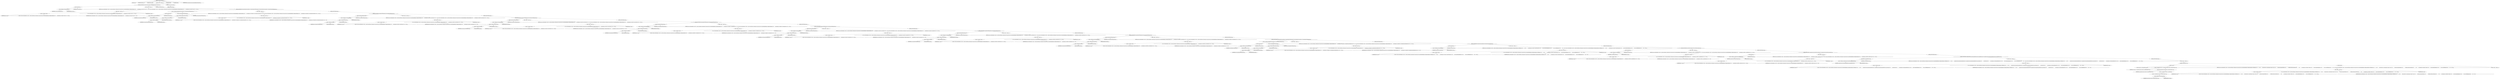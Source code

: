 digraph "createAttributeSetter" {  
"1083" [label = <(METHOD,createAttributeSetter)<SUB>428</SUB>> ]
"1084" [label = <(PARAM,this)<SUB>428</SUB>> ]
"1085" [label = <(PARAM,final Method m)<SUB>428</SUB>> ]
"1086" [label = <(PARAM,final Class arg)<SUB>429</SUB>> ]
"1087" [label = <(BLOCK,&lt;empty&gt;,&lt;empty&gt;)<SUB>429</SUB>> ]
"1088" [label = <(CONTROL_STRUCTURE,if (java.lang.String.class.equals(arg)),if (java.lang.String.class.equals(arg)))<SUB>432</SUB>> ]
"1089" [label = <(equals,this.equals(arg))<SUB>432</SUB>> ]
"1090" [label = <(&lt;operator&gt;.fieldAccess,java.lang.String.class)<SUB>432</SUB>> ]
"1091" [label = <(IDENTIFIER,java.lang.String,this.equals(arg))<SUB>432</SUB>> ]
"1092" [label = <(FIELD_IDENTIFIER,class,class)<SUB>432</SUB>> ]
"1093" [label = <(IDENTIFIER,arg,this.equals(arg))<SUB>432</SUB>> ]
"1094" [label = <(BLOCK,&lt;empty&gt;,&lt;empty&gt;)<SUB>432</SUB>> ]
"1095" [label = <(RETURN,return new AttributeSetter() {\012\012    public void set(Project p, Object parent, String value) throws InvocationTargetException, IllegalAccessException {\012        m.invoke(parent, new String[] { value });\012    }\012};,return new AttributeSetter() {\012\012    public void set(Project p, Object parent, String value) throws InvocationTargetException, IllegalAccessException {\012        m.invoke(parent, new String[] { value });\012    }\012};)<SUB>433</SUB>> ]
"1096" [label = <(BLOCK,&lt;empty&gt;,&lt;empty&gt;)<SUB>433</SUB>> ]
"1097" [label = <(&lt;operator&gt;.assignment,&lt;empty&gt;)> ]
"1098" [label = <(IDENTIFIER,$obj26,&lt;empty&gt;)> ]
"1099" [label = <(&lt;operator&gt;.alloc,new AttributeSetter() {\012\012    public void set(Project p, Object parent, String value) throws InvocationTargetException, IllegalAccessException {\012        m.invoke(parent, new String[] { value });\012    }\012})<SUB>433</SUB>> ]
"1100" [label = <(&lt;init&gt;,new AttributeSetter() {\012\012    public void set(Project p, Object parent, String value) throws InvocationTargetException, IllegalAccessException {\012        m.invoke(parent, new String[] { value });\012    }\012})<SUB>433</SUB>> ]
"1101" [label = <(IDENTIFIER,$obj26,new AttributeSetter() {\012\012    public void set(Project p, Object parent, String value) throws InvocationTargetException, IllegalAccessException {\012        m.invoke(parent, new String[] { value });\012    }\012})> ]
"1102" [label = <(IDENTIFIER,$obj26,&lt;empty&gt;)> ]
"1103" [label = <(CONTROL_STRUCTURE,else,else)<SUB>441</SUB>> ]
"1104" [label = <(CONTROL_STRUCTURE,if (java.lang.Character.class.equals(arg) || java.lang.Character.TYPE.equals(arg)),if (java.lang.Character.class.equals(arg) || java.lang.Character.TYPE.equals(arg)))<SUB>441</SUB>> ]
"1105" [label = <(&lt;operator&gt;.logicalOr,java.lang.Character.class.equals(arg) || java.lang.Character.TYPE.equals(arg))<SUB>441</SUB>> ]
"1106" [label = <(equals,this.equals(arg))<SUB>441</SUB>> ]
"1107" [label = <(&lt;operator&gt;.fieldAccess,java.lang.Character.class)<SUB>441</SUB>> ]
"1108" [label = <(IDENTIFIER,java.lang.Character,this.equals(arg))<SUB>441</SUB>> ]
"1109" [label = <(FIELD_IDENTIFIER,class,class)<SUB>441</SUB>> ]
"1110" [label = <(IDENTIFIER,arg,this.equals(arg))<SUB>441</SUB>> ]
"1111" [label = <(equals,java.lang.Character.TYPE.equals(arg))<SUB>442</SUB>> ]
"1112" [label = <(&lt;operator&gt;.fieldAccess,java.lang.Character.TYPE)<SUB>442</SUB>> ]
"1113" [label = <(&lt;operator&gt;.fieldAccess,java.lang.Character)<SUB>442</SUB>> ]
"1114" [label = <(&lt;operator&gt;.fieldAccess,java.lang)<SUB>442</SUB>> ]
"1115" [label = <(IDENTIFIER,java,java.lang.Character.TYPE.equals(arg))<SUB>442</SUB>> ]
"1116" [label = <(FIELD_IDENTIFIER,lang,lang)<SUB>442</SUB>> ]
"1117" [label = <(FIELD_IDENTIFIER,Character,Character)<SUB>442</SUB>> ]
"1118" [label = <(FIELD_IDENTIFIER,TYPE,TYPE)<SUB>442</SUB>> ]
"1119" [label = <(IDENTIFIER,arg,java.lang.Character.TYPE.equals(arg))<SUB>442</SUB>> ]
"1120" [label = <(BLOCK,&lt;empty&gt;,&lt;empty&gt;)<SUB>442</SUB>> ]
"1121" [label = <(RETURN,return new AttributeSetter() {\012\012    public void set(Project p, Object parent, String value) throws InvocationTargetException, IllegalAccessException {\012        m.invoke(parent, new Character[] { new Character(value.charAt(0)) });\012    }\012};,return new AttributeSetter() {\012\012    public void set(Project p, Object parent, String value) throws InvocationTargetException, IllegalAccessException {\012        m.invoke(parent, new Character[] { new Character(value.charAt(0)) });\012    }\012};)<SUB>443</SUB>> ]
"1122" [label = <(BLOCK,&lt;empty&gt;,&lt;empty&gt;)<SUB>443</SUB>> ]
"1123" [label = <(&lt;operator&gt;.assignment,&lt;empty&gt;)> ]
"1124" [label = <(IDENTIFIER,$obj27,&lt;empty&gt;)> ]
"1125" [label = <(&lt;operator&gt;.alloc,new AttributeSetter() {\012\012    public void set(Project p, Object parent, String value) throws InvocationTargetException, IllegalAccessException {\012        m.invoke(parent, new Character[] { new Character(value.charAt(0)) });\012    }\012})<SUB>443</SUB>> ]
"1126" [label = <(&lt;init&gt;,new AttributeSetter() {\012\012    public void set(Project p, Object parent, String value) throws InvocationTargetException, IllegalAccessException {\012        m.invoke(parent, new Character[] { new Character(value.charAt(0)) });\012    }\012})<SUB>443</SUB>> ]
"1127" [label = <(IDENTIFIER,$obj27,new AttributeSetter() {\012\012    public void set(Project p, Object parent, String value) throws InvocationTargetException, IllegalAccessException {\012        m.invoke(parent, new Character[] { new Character(value.charAt(0)) });\012    }\012})> ]
"1128" [label = <(IDENTIFIER,$obj27,&lt;empty&gt;)> ]
"1129" [label = <(CONTROL_STRUCTURE,else,else)<SUB>450</SUB>> ]
"1130" [label = <(CONTROL_STRUCTURE,if (java.lang.Byte.TYPE.equals(arg)),if (java.lang.Byte.TYPE.equals(arg)))<SUB>450</SUB>> ]
"1131" [label = <(equals,java.lang.Byte.TYPE.equals(arg))<SUB>450</SUB>> ]
"1132" [label = <(&lt;operator&gt;.fieldAccess,java.lang.Byte.TYPE)<SUB>450</SUB>> ]
"1133" [label = <(&lt;operator&gt;.fieldAccess,java.lang.Byte)<SUB>450</SUB>> ]
"1134" [label = <(&lt;operator&gt;.fieldAccess,java.lang)<SUB>450</SUB>> ]
"1135" [label = <(IDENTIFIER,java,java.lang.Byte.TYPE.equals(arg))<SUB>450</SUB>> ]
"1136" [label = <(FIELD_IDENTIFIER,lang,lang)<SUB>450</SUB>> ]
"1137" [label = <(FIELD_IDENTIFIER,Byte,Byte)<SUB>450</SUB>> ]
"1138" [label = <(FIELD_IDENTIFIER,TYPE,TYPE)<SUB>450</SUB>> ]
"1139" [label = <(IDENTIFIER,arg,java.lang.Byte.TYPE.equals(arg))<SUB>450</SUB>> ]
"1140" [label = <(BLOCK,&lt;empty&gt;,&lt;empty&gt;)<SUB>450</SUB>> ]
"1141" [label = <(RETURN,return new AttributeSetter() {\012\012    public void set(Project p, Object parent, String value) throws InvocationTargetException, IllegalAccessException {\012        m.invoke(parent, new Byte[] { new Byte(value) });\012    }\012};,return new AttributeSetter() {\012\012    public void set(Project p, Object parent, String value) throws InvocationTargetException, IllegalAccessException {\012        m.invoke(parent, new Byte[] { new Byte(value) });\012    }\012};)<SUB>451</SUB>> ]
"1142" [label = <(BLOCK,&lt;empty&gt;,&lt;empty&gt;)<SUB>451</SUB>> ]
"1143" [label = <(&lt;operator&gt;.assignment,&lt;empty&gt;)> ]
"1144" [label = <(IDENTIFIER,$obj28,&lt;empty&gt;)> ]
"1145" [label = <(&lt;operator&gt;.alloc,new AttributeSetter() {\012\012    public void set(Project p, Object parent, String value) throws InvocationTargetException, IllegalAccessException {\012        m.invoke(parent, new Byte[] { new Byte(value) });\012    }\012})<SUB>451</SUB>> ]
"1146" [label = <(&lt;init&gt;,new AttributeSetter() {\012\012    public void set(Project p, Object parent, String value) throws InvocationTargetException, IllegalAccessException {\012        m.invoke(parent, new Byte[] { new Byte(value) });\012    }\012})<SUB>451</SUB>> ]
"1147" [label = <(IDENTIFIER,$obj28,new AttributeSetter() {\012\012    public void set(Project p, Object parent, String value) throws InvocationTargetException, IllegalAccessException {\012        m.invoke(parent, new Byte[] { new Byte(value) });\012    }\012})> ]
"1148" [label = <(IDENTIFIER,$obj28,&lt;empty&gt;)> ]
"1149" [label = <(CONTROL_STRUCTURE,else,else)<SUB>458</SUB>> ]
"1150" [label = <(CONTROL_STRUCTURE,if (java.lang.Short.TYPE.equals(arg)),if (java.lang.Short.TYPE.equals(arg)))<SUB>458</SUB>> ]
"1151" [label = <(equals,java.lang.Short.TYPE.equals(arg))<SUB>458</SUB>> ]
"1152" [label = <(&lt;operator&gt;.fieldAccess,java.lang.Short.TYPE)<SUB>458</SUB>> ]
"1153" [label = <(&lt;operator&gt;.fieldAccess,java.lang.Short)<SUB>458</SUB>> ]
"1154" [label = <(&lt;operator&gt;.fieldAccess,java.lang)<SUB>458</SUB>> ]
"1155" [label = <(IDENTIFIER,java,java.lang.Short.TYPE.equals(arg))<SUB>458</SUB>> ]
"1156" [label = <(FIELD_IDENTIFIER,lang,lang)<SUB>458</SUB>> ]
"1157" [label = <(FIELD_IDENTIFIER,Short,Short)<SUB>458</SUB>> ]
"1158" [label = <(FIELD_IDENTIFIER,TYPE,TYPE)<SUB>458</SUB>> ]
"1159" [label = <(IDENTIFIER,arg,java.lang.Short.TYPE.equals(arg))<SUB>458</SUB>> ]
"1160" [label = <(BLOCK,&lt;empty&gt;,&lt;empty&gt;)<SUB>458</SUB>> ]
"1161" [label = <(RETURN,return new AttributeSetter() {\012\012    public void set(Project p, Object parent, String value) throws InvocationTargetException, IllegalAccessException {\012        m.invoke(parent, new Short[] { new Short(value) });\012    }\012};,return new AttributeSetter() {\012\012    public void set(Project p, Object parent, String value) throws InvocationTargetException, IllegalAccessException {\012        m.invoke(parent, new Short[] { new Short(value) });\012    }\012};)<SUB>459</SUB>> ]
"1162" [label = <(BLOCK,&lt;empty&gt;,&lt;empty&gt;)<SUB>459</SUB>> ]
"1163" [label = <(&lt;operator&gt;.assignment,&lt;empty&gt;)> ]
"1164" [label = <(IDENTIFIER,$obj29,&lt;empty&gt;)> ]
"1165" [label = <(&lt;operator&gt;.alloc,new AttributeSetter() {\012\012    public void set(Project p, Object parent, String value) throws InvocationTargetException, IllegalAccessException {\012        m.invoke(parent, new Short[] { new Short(value) });\012    }\012})<SUB>459</SUB>> ]
"1166" [label = <(&lt;init&gt;,new AttributeSetter() {\012\012    public void set(Project p, Object parent, String value) throws InvocationTargetException, IllegalAccessException {\012        m.invoke(parent, new Short[] { new Short(value) });\012    }\012})<SUB>459</SUB>> ]
"1167" [label = <(IDENTIFIER,$obj29,new AttributeSetter() {\012\012    public void set(Project p, Object parent, String value) throws InvocationTargetException, IllegalAccessException {\012        m.invoke(parent, new Short[] { new Short(value) });\012    }\012})> ]
"1168" [label = <(IDENTIFIER,$obj29,&lt;empty&gt;)> ]
"1169" [label = <(CONTROL_STRUCTURE,else,else)<SUB>466</SUB>> ]
"1170" [label = <(CONTROL_STRUCTURE,if (java.lang.Integer.TYPE.equals(arg)),if (java.lang.Integer.TYPE.equals(arg)))<SUB>466</SUB>> ]
"1171" [label = <(equals,java.lang.Integer.TYPE.equals(arg))<SUB>466</SUB>> ]
"1172" [label = <(&lt;operator&gt;.fieldAccess,java.lang.Integer.TYPE)<SUB>466</SUB>> ]
"1173" [label = <(&lt;operator&gt;.fieldAccess,java.lang.Integer)<SUB>466</SUB>> ]
"1174" [label = <(&lt;operator&gt;.fieldAccess,java.lang)<SUB>466</SUB>> ]
"1175" [label = <(IDENTIFIER,java,java.lang.Integer.TYPE.equals(arg))<SUB>466</SUB>> ]
"1176" [label = <(FIELD_IDENTIFIER,lang,lang)<SUB>466</SUB>> ]
"1177" [label = <(FIELD_IDENTIFIER,Integer,Integer)<SUB>466</SUB>> ]
"1178" [label = <(FIELD_IDENTIFIER,TYPE,TYPE)<SUB>466</SUB>> ]
"1179" [label = <(IDENTIFIER,arg,java.lang.Integer.TYPE.equals(arg))<SUB>466</SUB>> ]
"1180" [label = <(BLOCK,&lt;empty&gt;,&lt;empty&gt;)<SUB>466</SUB>> ]
"1181" [label = <(RETURN,return new AttributeSetter() {\012\012    public void set(Project p, Object parent, String value) throws InvocationTargetException, IllegalAccessException {\012        m.invoke(parent, new Integer[] { new Integer(value) });\012    }\012};,return new AttributeSetter() {\012\012    public void set(Project p, Object parent, String value) throws InvocationTargetException, IllegalAccessException {\012        m.invoke(parent, new Integer[] { new Integer(value) });\012    }\012};)<SUB>467</SUB>> ]
"1182" [label = <(BLOCK,&lt;empty&gt;,&lt;empty&gt;)<SUB>467</SUB>> ]
"1183" [label = <(&lt;operator&gt;.assignment,&lt;empty&gt;)> ]
"1184" [label = <(IDENTIFIER,$obj30,&lt;empty&gt;)> ]
"1185" [label = <(&lt;operator&gt;.alloc,new AttributeSetter() {\012\012    public void set(Project p, Object parent, String value) throws InvocationTargetException, IllegalAccessException {\012        m.invoke(parent, new Integer[] { new Integer(value) });\012    }\012})<SUB>467</SUB>> ]
"1186" [label = <(&lt;init&gt;,new AttributeSetter() {\012\012    public void set(Project p, Object parent, String value) throws InvocationTargetException, IllegalAccessException {\012        m.invoke(parent, new Integer[] { new Integer(value) });\012    }\012})<SUB>467</SUB>> ]
"1187" [label = <(IDENTIFIER,$obj30,new AttributeSetter() {\012\012    public void set(Project p, Object parent, String value) throws InvocationTargetException, IllegalAccessException {\012        m.invoke(parent, new Integer[] { new Integer(value) });\012    }\012})> ]
"1188" [label = <(IDENTIFIER,$obj30,&lt;empty&gt;)> ]
"1189" [label = <(CONTROL_STRUCTURE,else,else)<SUB>474</SUB>> ]
"1190" [label = <(CONTROL_STRUCTURE,if (java.lang.Long.TYPE.equals(arg)),if (java.lang.Long.TYPE.equals(arg)))<SUB>474</SUB>> ]
"1191" [label = <(equals,java.lang.Long.TYPE.equals(arg))<SUB>474</SUB>> ]
"1192" [label = <(&lt;operator&gt;.fieldAccess,java.lang.Long.TYPE)<SUB>474</SUB>> ]
"1193" [label = <(&lt;operator&gt;.fieldAccess,java.lang.Long)<SUB>474</SUB>> ]
"1194" [label = <(&lt;operator&gt;.fieldAccess,java.lang)<SUB>474</SUB>> ]
"1195" [label = <(IDENTIFIER,java,java.lang.Long.TYPE.equals(arg))<SUB>474</SUB>> ]
"1196" [label = <(FIELD_IDENTIFIER,lang,lang)<SUB>474</SUB>> ]
"1197" [label = <(FIELD_IDENTIFIER,Long,Long)<SUB>474</SUB>> ]
"1198" [label = <(FIELD_IDENTIFIER,TYPE,TYPE)<SUB>474</SUB>> ]
"1199" [label = <(IDENTIFIER,arg,java.lang.Long.TYPE.equals(arg))<SUB>474</SUB>> ]
"1200" [label = <(BLOCK,&lt;empty&gt;,&lt;empty&gt;)<SUB>474</SUB>> ]
"1201" [label = <(RETURN,return new AttributeSetter() {\012\012    public void set(Project p, Object parent, String value) throws InvocationTargetException, IllegalAccessException {\012        m.invoke(parent, new Long[] { new Long(value) });\012    }\012};,return new AttributeSetter() {\012\012    public void set(Project p, Object parent, String value) throws InvocationTargetException, IllegalAccessException {\012        m.invoke(parent, new Long[] { new Long(value) });\012    }\012};)<SUB>475</SUB>> ]
"1202" [label = <(BLOCK,&lt;empty&gt;,&lt;empty&gt;)<SUB>475</SUB>> ]
"1203" [label = <(&lt;operator&gt;.assignment,&lt;empty&gt;)> ]
"1204" [label = <(IDENTIFIER,$obj31,&lt;empty&gt;)> ]
"1205" [label = <(&lt;operator&gt;.alloc,new AttributeSetter() {\012\012    public void set(Project p, Object parent, String value) throws InvocationTargetException, IllegalAccessException {\012        m.invoke(parent, new Long[] { new Long(value) });\012    }\012})<SUB>475</SUB>> ]
"1206" [label = <(&lt;init&gt;,new AttributeSetter() {\012\012    public void set(Project p, Object parent, String value) throws InvocationTargetException, IllegalAccessException {\012        m.invoke(parent, new Long[] { new Long(value) });\012    }\012})<SUB>475</SUB>> ]
"1207" [label = <(IDENTIFIER,$obj31,new AttributeSetter() {\012\012    public void set(Project p, Object parent, String value) throws InvocationTargetException, IllegalAccessException {\012        m.invoke(parent, new Long[] { new Long(value) });\012    }\012})> ]
"1208" [label = <(IDENTIFIER,$obj31,&lt;empty&gt;)> ]
"1209" [label = <(CONTROL_STRUCTURE,else,else)<SUB>482</SUB>> ]
"1210" [label = <(CONTROL_STRUCTURE,if (java.lang.Float.TYPE.equals(arg)),if (java.lang.Float.TYPE.equals(arg)))<SUB>482</SUB>> ]
"1211" [label = <(equals,java.lang.Float.TYPE.equals(arg))<SUB>482</SUB>> ]
"1212" [label = <(&lt;operator&gt;.fieldAccess,java.lang.Float.TYPE)<SUB>482</SUB>> ]
"1213" [label = <(&lt;operator&gt;.fieldAccess,java.lang.Float)<SUB>482</SUB>> ]
"1214" [label = <(&lt;operator&gt;.fieldAccess,java.lang)<SUB>482</SUB>> ]
"1215" [label = <(IDENTIFIER,java,java.lang.Float.TYPE.equals(arg))<SUB>482</SUB>> ]
"1216" [label = <(FIELD_IDENTIFIER,lang,lang)<SUB>482</SUB>> ]
"1217" [label = <(FIELD_IDENTIFIER,Float,Float)<SUB>482</SUB>> ]
"1218" [label = <(FIELD_IDENTIFIER,TYPE,TYPE)<SUB>482</SUB>> ]
"1219" [label = <(IDENTIFIER,arg,java.lang.Float.TYPE.equals(arg))<SUB>482</SUB>> ]
"1220" [label = <(BLOCK,&lt;empty&gt;,&lt;empty&gt;)<SUB>482</SUB>> ]
"1221" [label = <(RETURN,return new AttributeSetter() {\012\012    public void set(Project p, Object parent, String value) throws InvocationTargetException, IllegalAccessException {\012        m.invoke(parent, new Float[] { new Float(value) });\012    }\012};,return new AttributeSetter() {\012\012    public void set(Project p, Object parent, String value) throws InvocationTargetException, IllegalAccessException {\012        m.invoke(parent, new Float[] { new Float(value) });\012    }\012};)<SUB>483</SUB>> ]
"1222" [label = <(BLOCK,&lt;empty&gt;,&lt;empty&gt;)<SUB>483</SUB>> ]
"1223" [label = <(&lt;operator&gt;.assignment,&lt;empty&gt;)> ]
"1224" [label = <(IDENTIFIER,$obj32,&lt;empty&gt;)> ]
"1225" [label = <(&lt;operator&gt;.alloc,new AttributeSetter() {\012\012    public void set(Project p, Object parent, String value) throws InvocationTargetException, IllegalAccessException {\012        m.invoke(parent, new Float[] { new Float(value) });\012    }\012})<SUB>483</SUB>> ]
"1226" [label = <(&lt;init&gt;,new AttributeSetter() {\012\012    public void set(Project p, Object parent, String value) throws InvocationTargetException, IllegalAccessException {\012        m.invoke(parent, new Float[] { new Float(value) });\012    }\012})<SUB>483</SUB>> ]
"1227" [label = <(IDENTIFIER,$obj32,new AttributeSetter() {\012\012    public void set(Project p, Object parent, String value) throws InvocationTargetException, IllegalAccessException {\012        m.invoke(parent, new Float[] { new Float(value) });\012    }\012})> ]
"1228" [label = <(IDENTIFIER,$obj32,&lt;empty&gt;)> ]
"1229" [label = <(CONTROL_STRUCTURE,else,else)<SUB>490</SUB>> ]
"1230" [label = <(CONTROL_STRUCTURE,if (java.lang.Double.TYPE.equals(arg)),if (java.lang.Double.TYPE.equals(arg)))<SUB>490</SUB>> ]
"1231" [label = <(equals,java.lang.Double.TYPE.equals(arg))<SUB>490</SUB>> ]
"1232" [label = <(&lt;operator&gt;.fieldAccess,java.lang.Double.TYPE)<SUB>490</SUB>> ]
"1233" [label = <(&lt;operator&gt;.fieldAccess,java.lang.Double)<SUB>490</SUB>> ]
"1234" [label = <(&lt;operator&gt;.fieldAccess,java.lang)<SUB>490</SUB>> ]
"1235" [label = <(IDENTIFIER,java,java.lang.Double.TYPE.equals(arg))<SUB>490</SUB>> ]
"1236" [label = <(FIELD_IDENTIFIER,lang,lang)<SUB>490</SUB>> ]
"1237" [label = <(FIELD_IDENTIFIER,Double,Double)<SUB>490</SUB>> ]
"1238" [label = <(FIELD_IDENTIFIER,TYPE,TYPE)<SUB>490</SUB>> ]
"1239" [label = <(IDENTIFIER,arg,java.lang.Double.TYPE.equals(arg))<SUB>490</SUB>> ]
"1240" [label = <(BLOCK,&lt;empty&gt;,&lt;empty&gt;)<SUB>490</SUB>> ]
"1241" [label = <(RETURN,return new AttributeSetter() {\012\012    public void set(Project p, Object parent, String value) throws InvocationTargetException, IllegalAccessException {\012        m.invoke(parent, new Double[] { new Double(value) });\012    }\012};,return new AttributeSetter() {\012\012    public void set(Project p, Object parent, String value) throws InvocationTargetException, IllegalAccessException {\012        m.invoke(parent, new Double[] { new Double(value) });\012    }\012};)<SUB>491</SUB>> ]
"1242" [label = <(BLOCK,&lt;empty&gt;,&lt;empty&gt;)<SUB>491</SUB>> ]
"1243" [label = <(&lt;operator&gt;.assignment,&lt;empty&gt;)> ]
"1244" [label = <(IDENTIFIER,$obj33,&lt;empty&gt;)> ]
"1245" [label = <(&lt;operator&gt;.alloc,new AttributeSetter() {\012\012    public void set(Project p, Object parent, String value) throws InvocationTargetException, IllegalAccessException {\012        m.invoke(parent, new Double[] { new Double(value) });\012    }\012})<SUB>491</SUB>> ]
"1246" [label = <(&lt;init&gt;,new AttributeSetter() {\012\012    public void set(Project p, Object parent, String value) throws InvocationTargetException, IllegalAccessException {\012        m.invoke(parent, new Double[] { new Double(value) });\012    }\012})<SUB>491</SUB>> ]
"1247" [label = <(IDENTIFIER,$obj33,new AttributeSetter() {\012\012    public void set(Project p, Object parent, String value) throws InvocationTargetException, IllegalAccessException {\012        m.invoke(parent, new Double[] { new Double(value) });\012    }\012})> ]
"1248" [label = <(IDENTIFIER,$obj33,&lt;empty&gt;)> ]
"1249" [label = <(CONTROL_STRUCTURE,else,else)<SUB>501</SUB>> ]
"1250" [label = <(CONTROL_STRUCTURE,if (java.lang.Boolean.class.equals(arg) || java.lang.Boolean.TYPE.equals(arg)),if (java.lang.Boolean.class.equals(arg) || java.lang.Boolean.TYPE.equals(arg)))<SUB>501</SUB>> ]
"1251" [label = <(&lt;operator&gt;.logicalOr,java.lang.Boolean.class.equals(arg) || java.lang.Boolean.TYPE.equals(arg))<SUB>501</SUB>> ]
"1252" [label = <(equals,this.equals(arg))<SUB>501</SUB>> ]
"1253" [label = <(&lt;operator&gt;.fieldAccess,java.lang.Boolean.class)<SUB>501</SUB>> ]
"1254" [label = <(IDENTIFIER,java.lang.Boolean,this.equals(arg))<SUB>501</SUB>> ]
"1255" [label = <(FIELD_IDENTIFIER,class,class)<SUB>501</SUB>> ]
"1256" [label = <(IDENTIFIER,arg,this.equals(arg))<SUB>501</SUB>> ]
"1257" [label = <(equals,java.lang.Boolean.TYPE.equals(arg))<SUB>502</SUB>> ]
"1258" [label = <(&lt;operator&gt;.fieldAccess,java.lang.Boolean.TYPE)<SUB>502</SUB>> ]
"1259" [label = <(&lt;operator&gt;.fieldAccess,java.lang.Boolean)<SUB>502</SUB>> ]
"1260" [label = <(&lt;operator&gt;.fieldAccess,java.lang)<SUB>502</SUB>> ]
"1261" [label = <(IDENTIFIER,java,java.lang.Boolean.TYPE.equals(arg))<SUB>502</SUB>> ]
"1262" [label = <(FIELD_IDENTIFIER,lang,lang)<SUB>502</SUB>> ]
"1263" [label = <(FIELD_IDENTIFIER,Boolean,Boolean)<SUB>502</SUB>> ]
"1264" [label = <(FIELD_IDENTIFIER,TYPE,TYPE)<SUB>502</SUB>> ]
"1265" [label = <(IDENTIFIER,arg,java.lang.Boolean.TYPE.equals(arg))<SUB>502</SUB>> ]
"1266" [label = <(BLOCK,&lt;empty&gt;,&lt;empty&gt;)<SUB>502</SUB>> ]
"1267" [label = <(RETURN,return new AttributeSetter() {\012\012    public void set(Project p, Object parent, String value) throws InvocationTargetException, IllegalAccessException {\012        m.invoke(parent, new Boolean[] { new Boolean(Project.toBoolean(value)) });\012    }\012};,return new AttributeSetter() {\012\012    public void set(Project p, Object parent, String value) throws InvocationTargetException, IllegalAccessException {\012        m.invoke(parent, new Boolean[] { new Boolean(Project.toBoolean(value)) });\012    }\012};)<SUB>503</SUB>> ]
"1268" [label = <(BLOCK,&lt;empty&gt;,&lt;empty&gt;)<SUB>503</SUB>> ]
"1269" [label = <(&lt;operator&gt;.assignment,&lt;empty&gt;)> ]
"1270" [label = <(IDENTIFIER,$obj34,&lt;empty&gt;)> ]
"1271" [label = <(&lt;operator&gt;.alloc,new AttributeSetter() {\012\012    public void set(Project p, Object parent, String value) throws InvocationTargetException, IllegalAccessException {\012        m.invoke(parent, new Boolean[] { new Boolean(Project.toBoolean(value)) });\012    }\012})<SUB>503</SUB>> ]
"1272" [label = <(&lt;init&gt;,new AttributeSetter() {\012\012    public void set(Project p, Object parent, String value) throws InvocationTargetException, IllegalAccessException {\012        m.invoke(parent, new Boolean[] { new Boolean(Project.toBoolean(value)) });\012    }\012})<SUB>503</SUB>> ]
"1273" [label = <(IDENTIFIER,$obj34,new AttributeSetter() {\012\012    public void set(Project p, Object parent, String value) throws InvocationTargetException, IllegalAccessException {\012        m.invoke(parent, new Boolean[] { new Boolean(Project.toBoolean(value)) });\012    }\012})> ]
"1274" [label = <(IDENTIFIER,$obj34,&lt;empty&gt;)> ]
"1275" [label = <(CONTROL_STRUCTURE,else,else)<SUB>513</SUB>> ]
"1276" [label = <(CONTROL_STRUCTURE,if (java.lang.Class.class.equals(arg)),if (java.lang.Class.class.equals(arg)))<SUB>513</SUB>> ]
"1277" [label = <(equals,this.equals(arg))<SUB>513</SUB>> ]
"1278" [label = <(&lt;operator&gt;.fieldAccess,java.lang.Class.class)<SUB>513</SUB>> ]
"1279" [label = <(IDENTIFIER,java.lang.Class,this.equals(arg))<SUB>513</SUB>> ]
"1280" [label = <(FIELD_IDENTIFIER,class,class)<SUB>513</SUB>> ]
"1281" [label = <(IDENTIFIER,arg,this.equals(arg))<SUB>513</SUB>> ]
"1282" [label = <(BLOCK,&lt;empty&gt;,&lt;empty&gt;)<SUB>513</SUB>> ]
"1283" [label = <(RETURN,return new AttributeSetter() {\012\012    public void set(Project p, Object parent, String value) throws InvocationTargetException, IllegalAccessException, BuildException {\012        try {\012            m.invoke(parent, new Class[] { Class.forName(value) });\012        } catch (ClassNotFoundException ce) {\012            throw new BuildException(ce);\012        }\012    }\012};,return new AttributeSetter() {\012\012    public void set(Project p, Object parent, String value) throws InvocationTargetException, IllegalAccessException, BuildException {\012        try {\012            m.invoke(parent, new Class[] { Class.forName(value) });\012        } catch (ClassNotFoundException ce) {\012            throw new BuildException(ce);\012        }\012    }\012};)<SUB>514</SUB>> ]
"1284" [label = <(BLOCK,&lt;empty&gt;,&lt;empty&gt;)<SUB>514</SUB>> ]
"1285" [label = <(&lt;operator&gt;.assignment,&lt;empty&gt;)> ]
"1286" [label = <(IDENTIFIER,$obj35,&lt;empty&gt;)> ]
"1287" [label = <(&lt;operator&gt;.alloc,new AttributeSetter() {\012\012    public void set(Project p, Object parent, String value) throws InvocationTargetException, IllegalAccessException, BuildException {\012        try {\012            m.invoke(parent, new Class[] { Class.forName(value) });\012        } catch (ClassNotFoundException ce) {\012            throw new BuildException(ce);\012        }\012    }\012})<SUB>514</SUB>> ]
"1288" [label = <(&lt;init&gt;,new AttributeSetter() {\012\012    public void set(Project p, Object parent, String value) throws InvocationTargetException, IllegalAccessException, BuildException {\012        try {\012            m.invoke(parent, new Class[] { Class.forName(value) });\012        } catch (ClassNotFoundException ce) {\012            throw new BuildException(ce);\012        }\012    }\012})<SUB>514</SUB>> ]
"1289" [label = <(IDENTIFIER,$obj35,new AttributeSetter() {\012\012    public void set(Project p, Object parent, String value) throws InvocationTargetException, IllegalAccessException, BuildException {\012        try {\012            m.invoke(parent, new Class[] { Class.forName(value) });\012        } catch (ClassNotFoundException ce) {\012            throw new BuildException(ce);\012        }\012    }\012})> ]
"1290" [label = <(IDENTIFIER,$obj35,&lt;empty&gt;)> ]
"1291" [label = <(CONTROL_STRUCTURE,else,else)<SUB>526</SUB>> ]
"1292" [label = <(CONTROL_STRUCTURE,if (java.io.File.class.equals(arg)),if (java.io.File.class.equals(arg)))<SUB>526</SUB>> ]
"1293" [label = <(equals,this.equals(arg))<SUB>526</SUB>> ]
"1294" [label = <(&lt;operator&gt;.fieldAccess,java.io.File.class)<SUB>526</SUB>> ]
"1295" [label = <(IDENTIFIER,java.io.File,this.equals(arg))<SUB>526</SUB>> ]
"1296" [label = <(FIELD_IDENTIFIER,class,class)<SUB>526</SUB>> ]
"1297" [label = <(IDENTIFIER,arg,this.equals(arg))<SUB>526</SUB>> ]
"1298" [label = <(BLOCK,&lt;empty&gt;,&lt;empty&gt;)<SUB>526</SUB>> ]
"1299" [label = <(RETURN,return new AttributeSetter() {\012\012    public void set(Project p, Object parent, String value) throws InvocationTargetException, IllegalAccessException {\012        m.invoke(parent, new File[] { p.resolveFile(value) });\012    }\012};,return new AttributeSetter() {\012\012    public void set(Project p, Object parent, String value) throws InvocationTargetException, IllegalAccessException {\012        m.invoke(parent, new File[] { p.resolveFile(value) });\012    }\012};)<SUB>527</SUB>> ]
"1300" [label = <(BLOCK,&lt;empty&gt;,&lt;empty&gt;)<SUB>527</SUB>> ]
"1301" [label = <(&lt;operator&gt;.assignment,&lt;empty&gt;)> ]
"1302" [label = <(IDENTIFIER,$obj36,&lt;empty&gt;)> ]
"1303" [label = <(&lt;operator&gt;.alloc,new AttributeSetter() {\012\012    public void set(Project p, Object parent, String value) throws InvocationTargetException, IllegalAccessException {\012        m.invoke(parent, new File[] { p.resolveFile(value) });\012    }\012})<SUB>527</SUB>> ]
"1304" [label = <(&lt;init&gt;,new AttributeSetter() {\012\012    public void set(Project p, Object parent, String value) throws InvocationTargetException, IllegalAccessException {\012        m.invoke(parent, new File[] { p.resolveFile(value) });\012    }\012})<SUB>527</SUB>> ]
"1305" [label = <(IDENTIFIER,$obj36,new AttributeSetter() {\012\012    public void set(Project p, Object parent, String value) throws InvocationTargetException, IllegalAccessException {\012        m.invoke(parent, new File[] { p.resolveFile(value) });\012    }\012})> ]
"1306" [label = <(IDENTIFIER,$obj36,&lt;empty&gt;)> ]
"1307" [label = <(CONTROL_STRUCTURE,else,else)<SUB>536</SUB>> ]
"1308" [label = <(CONTROL_STRUCTURE,if (org.apache.tools.ant.types.Path.class.equals(arg)),if (org.apache.tools.ant.types.Path.class.equals(arg)))<SUB>536</SUB>> ]
"1309" [label = <(equals,equals(arg))<SUB>536</SUB>> ]
"1310" [label = <(&lt;operator&gt;.fieldAccess,org.apache.tools.ant.types.Path.class)<SUB>536</SUB>> ]
"1311" [label = <(IDENTIFIER,org.apache.tools.ant.types.Path,equals(arg))<SUB>536</SUB>> ]
"1312" [label = <(FIELD_IDENTIFIER,class,class)<SUB>536</SUB>> ]
"1313" [label = <(IDENTIFIER,arg,equals(arg))<SUB>536</SUB>> ]
"1314" [label = <(BLOCK,&lt;empty&gt;,&lt;empty&gt;)<SUB>536</SUB>> ]
"1315" [label = <(RETURN,return new AttributeSetter() {\012\012    public void set(Project p, Object parent, String value) throws InvocationTargetException, IllegalAccessException {\012        m.invoke(parent, new Path[] { new Path(p, value) });\012    }\012};,return new AttributeSetter() {\012\012    public void set(Project p, Object parent, String value) throws InvocationTargetException, IllegalAccessException {\012        m.invoke(parent, new Path[] { new Path(p, value) });\012    }\012};)<SUB>537</SUB>> ]
"1316" [label = <(BLOCK,&lt;empty&gt;,&lt;empty&gt;)<SUB>537</SUB>> ]
"1317" [label = <(&lt;operator&gt;.assignment,&lt;empty&gt;)> ]
"1318" [label = <(IDENTIFIER,$obj37,&lt;empty&gt;)> ]
"1319" [label = <(&lt;operator&gt;.alloc,new AttributeSetter() {\012\012    public void set(Project p, Object parent, String value) throws InvocationTargetException, IllegalAccessException {\012        m.invoke(parent, new Path[] { new Path(p, value) });\012    }\012})<SUB>537</SUB>> ]
"1320" [label = <(&lt;init&gt;,new AttributeSetter() {\012\012    public void set(Project p, Object parent, String value) throws InvocationTargetException, IllegalAccessException {\012        m.invoke(parent, new Path[] { new Path(p, value) });\012    }\012})<SUB>537</SUB>> ]
"1321" [label = <(IDENTIFIER,$obj37,new AttributeSetter() {\012\012    public void set(Project p, Object parent, String value) throws InvocationTargetException, IllegalAccessException {\012        m.invoke(parent, new Path[] { new Path(p, value) });\012    }\012})> ]
"1322" [label = <(IDENTIFIER,$obj37,&lt;empty&gt;)> ]
"1323" [label = <(CONTROL_STRUCTURE,else,else)<SUB>546</SUB>> ]
"1324" [label = <(CONTROL_STRUCTURE,if (org.apache.tools.ant.types.EnumeratedAttribute.class.isAssignableFrom(arg)),if (org.apache.tools.ant.types.EnumeratedAttribute.class.isAssignableFrom(arg)))<SUB>546</SUB>> ]
"1325" [label = <(isAssignableFrom,isAssignableFrom(arg))<SUB>546</SUB>> ]
"1326" [label = <(&lt;operator&gt;.fieldAccess,org.apache.tools.ant.types.EnumeratedAttribute.class)<SUB>546</SUB>> ]
"1327" [label = <(IDENTIFIER,org.apache.tools.ant.types.EnumeratedAttribute,isAssignableFrom(arg))<SUB>546</SUB>> ]
"1328" [label = <(FIELD_IDENTIFIER,class,class)<SUB>546</SUB>> ]
"1329" [label = <(IDENTIFIER,arg,isAssignableFrom(arg))<SUB>546</SUB>> ]
"1330" [label = <(BLOCK,&lt;empty&gt;,&lt;empty&gt;)<SUB>546</SUB>> ]
"1331" [label = <(RETURN,return new AttributeSetter() {\012\012    public void set(Project p, Object parent, String value) throws InvocationTargetException, IllegalAccessException, BuildException {\012        try {\012            org.apache.tools.ant.types.EnumeratedAttribute ea = (org.apache.tools.ant.types.EnumeratedAttribute) arg.newInstance();\012            ea.setValue(value);\012            m.invoke(parent, new EnumeratedAttribute[] { ea });\012        } catch (InstantiationException ie) {\012            throw new BuildException(ie);\012        }\012    }\012};,return new AttributeSetter() {\012\012    public void set(Project p, Object parent, String value) throws InvocationTargetException, IllegalAccessException, BuildException {\012        try {\012            org.apache.tools.ant.types.EnumeratedAttribute ea = (org.apache.tools.ant.types.EnumeratedAttribute) arg.newInstance();\012            ea.setValue(value);\012            m.invoke(parent, new EnumeratedAttribute[] { ea });\012        } catch (InstantiationException ie) {\012            throw new BuildException(ie);\012        }\012    }\012};)<SUB>547</SUB>> ]
"1332" [label = <(BLOCK,&lt;empty&gt;,&lt;empty&gt;)<SUB>547</SUB>> ]
"1333" [label = <(&lt;operator&gt;.assignment,&lt;empty&gt;)> ]
"1334" [label = <(IDENTIFIER,$obj38,&lt;empty&gt;)> ]
"1335" [label = <(&lt;operator&gt;.alloc,new AttributeSetter() {\012\012    public void set(Project p, Object parent, String value) throws InvocationTargetException, IllegalAccessException, BuildException {\012        try {\012            org.apache.tools.ant.types.EnumeratedAttribute ea = (org.apache.tools.ant.types.EnumeratedAttribute) arg.newInstance();\012            ea.setValue(value);\012            m.invoke(parent, new EnumeratedAttribute[] { ea });\012        } catch (InstantiationException ie) {\012            throw new BuildException(ie);\012        }\012    }\012})<SUB>547</SUB>> ]
"1336" [label = <(&lt;init&gt;,new AttributeSetter() {\012\012    public void set(Project p, Object parent, String value) throws InvocationTargetException, IllegalAccessException, BuildException {\012        try {\012            org.apache.tools.ant.types.EnumeratedAttribute ea = (org.apache.tools.ant.types.EnumeratedAttribute) arg.newInstance();\012            ea.setValue(value);\012            m.invoke(parent, new EnumeratedAttribute[] { ea });\012        } catch (InstantiationException ie) {\012            throw new BuildException(ie);\012        }\012    }\012})<SUB>547</SUB>> ]
"1337" [label = <(IDENTIFIER,$obj38,new AttributeSetter() {\012\012    public void set(Project p, Object parent, String value) throws InvocationTargetException, IllegalAccessException, BuildException {\012        try {\012            org.apache.tools.ant.types.EnumeratedAttribute ea = (org.apache.tools.ant.types.EnumeratedAttribute) arg.newInstance();\012            ea.setValue(value);\012            m.invoke(parent, new EnumeratedAttribute[] { ea });\012        } catch (InstantiationException ie) {\012            throw new BuildException(ie);\012        }\012    }\012})> ]
"1338" [label = <(IDENTIFIER,$obj38,&lt;empty&gt;)> ]
"1339" [label = <(CONTROL_STRUCTURE,else,else)<SUB>562</SUB>> ]
"1340" [label = <(BLOCK,&lt;empty&gt;,&lt;empty&gt;)<SUB>562</SUB>> ]
"1341" [label = <(CONTROL_STRUCTURE,try,try)<SUB>564</SUB>> ]
"1342" [label = <(BLOCK,try,try)<SUB>564</SUB>> ]
"1343" [label = <(LOCAL,Constructor c: java.lang.reflect.Constructor)> ]
"1344" [label = <(&lt;operator&gt;.assignment,Constructor c = arg.getConstructor(new Class[] { java.lang.String.class }))<SUB>565</SUB>> ]
"1345" [label = <(IDENTIFIER,c,Constructor c = arg.getConstructor(new Class[] { java.lang.String.class }))<SUB>565</SUB>> ]
"1346" [label = <(getConstructor,arg.getConstructor(new Class[] { java.lang.String.class }))<SUB>566</SUB>> ]
"1347" [label = <(IDENTIFIER,arg,arg.getConstructor(new Class[] { java.lang.String.class }))<SUB>566</SUB>> ]
"1348" [label = <(&lt;operator&gt;.arrayInitializer,&lt;operator&gt;.arrayInitializer)<SUB>566</SUB>> ]
"1349" [label = <(&lt;operator&gt;.arrayInitializer,new Class[] { java.lang.String.class })<SUB>566</SUB>> ]
"1350" [label = <(&lt;operator&gt;.fieldAccess,java.lang.String.class)<SUB>566</SUB>> ]
"1351" [label = <(IDENTIFIER,java.lang.String,new Class[] { java.lang.String.class })<SUB>566</SUB>> ]
"1352" [label = <(FIELD_IDENTIFIER,class,class)<SUB>566</SUB>> ]
"1353" [label = <(RETURN,return new AttributeSetter() {\012\012    public void set(Project p, Object parent, String value) throws InvocationTargetException, IllegalAccessException, BuildException {\012        try {\012            Object attribute = c.newInstance(new String[] { value });\012            if (attribute instanceof DataType) {\012                ((DataType) attribute).setProject(p);\012            }\012            m.invoke(parent, new Object[] { attribute });\012        } catch (InstantiationException ie) {\012            throw new BuildException(ie);\012        }\012    }\012};,return new AttributeSetter() {\012\012    public void set(Project p, Object parent, String value) throws InvocationTargetException, IllegalAccessException, BuildException {\012        try {\012            Object attribute = c.newInstance(new String[] { value });\012            if (attribute instanceof DataType) {\012                ((DataType) attribute).setProject(p);\012            }\012            m.invoke(parent, new Object[] { attribute });\012        } catch (InstantiationException ie) {\012            throw new BuildException(ie);\012        }\012    }\012};)<SUB>568</SUB>> ]
"1354" [label = <(BLOCK,&lt;empty&gt;,&lt;empty&gt;)<SUB>568</SUB>> ]
"1355" [label = <(&lt;operator&gt;.assignment,&lt;empty&gt;)> ]
"1356" [label = <(IDENTIFIER,$obj39,&lt;empty&gt;)> ]
"1357" [label = <(&lt;operator&gt;.alloc,new AttributeSetter() {\012\012    public void set(Project p, Object parent, String value) throws InvocationTargetException, IllegalAccessException, BuildException {\012        try {\012            Object attribute = c.newInstance(new String[] { value });\012            if (attribute instanceof DataType) {\012                ((DataType) attribute).setProject(p);\012            }\012            m.invoke(parent, new Object[] { attribute });\012        } catch (InstantiationException ie) {\012            throw new BuildException(ie);\012        }\012    }\012})<SUB>568</SUB>> ]
"1358" [label = <(&lt;init&gt;,new AttributeSetter() {\012\012    public void set(Project p, Object parent, String value) throws InvocationTargetException, IllegalAccessException, BuildException {\012        try {\012            Object attribute = c.newInstance(new String[] { value });\012            if (attribute instanceof DataType) {\012                ((DataType) attribute).setProject(p);\012            }\012            m.invoke(parent, new Object[] { attribute });\012        } catch (InstantiationException ie) {\012            throw new BuildException(ie);\012        }\012    }\012})<SUB>568</SUB>> ]
"1359" [label = <(IDENTIFIER,$obj39,new AttributeSetter() {\012\012    public void set(Project p, Object parent, String value) throws InvocationTargetException, IllegalAccessException, BuildException {\012        try {\012            Object attribute = c.newInstance(new String[] { value });\012            if (attribute instanceof DataType) {\012                ((DataType) attribute).setProject(p);\012            }\012            m.invoke(parent, new Object[] { attribute });\012        } catch (InstantiationException ie) {\012            throw new BuildException(ie);\012        }\012    }\012})> ]
"1360" [label = <(IDENTIFIER,$obj39,&lt;empty&gt;)> ]
"1361" [label = <(BLOCK,catch,catch)> ]
"1362" [label = <(BLOCK,&lt;empty&gt;,&lt;empty&gt;)<SUB>584</SUB>> ]
"1363" [label = <(RETURN,return null;,return null;)<SUB>588</SUB>> ]
"1364" [label = <(LITERAL,null,return null;)<SUB>588</SUB>> ]
"1365" [label = <(MODIFIER,PRIVATE)> ]
"1366" [label = <(MODIFIER,VIRTUAL)> ]
"1367" [label = <(METHOD_RETURN,org.apache.tools.ant.IntrospectionHelper$AttributeSetter)<SUB>428</SUB>> ]
  "1083" -> "1084" 
  "1083" -> "1085" 
  "1083" -> "1086" 
  "1083" -> "1087" 
  "1083" -> "1365" 
  "1083" -> "1366" 
  "1083" -> "1367" 
  "1087" -> "1088" 
  "1087" -> "1363" 
  "1088" -> "1089" 
  "1088" -> "1094" 
  "1088" -> "1103" 
  "1089" -> "1090" 
  "1089" -> "1093" 
  "1090" -> "1091" 
  "1090" -> "1092" 
  "1094" -> "1095" 
  "1095" -> "1096" 
  "1096" -> "1097" 
  "1096" -> "1100" 
  "1096" -> "1102" 
  "1097" -> "1098" 
  "1097" -> "1099" 
  "1100" -> "1101" 
  "1103" -> "1104" 
  "1104" -> "1105" 
  "1104" -> "1120" 
  "1104" -> "1129" 
  "1105" -> "1106" 
  "1105" -> "1111" 
  "1106" -> "1107" 
  "1106" -> "1110" 
  "1107" -> "1108" 
  "1107" -> "1109" 
  "1111" -> "1112" 
  "1111" -> "1119" 
  "1112" -> "1113" 
  "1112" -> "1118" 
  "1113" -> "1114" 
  "1113" -> "1117" 
  "1114" -> "1115" 
  "1114" -> "1116" 
  "1120" -> "1121" 
  "1121" -> "1122" 
  "1122" -> "1123" 
  "1122" -> "1126" 
  "1122" -> "1128" 
  "1123" -> "1124" 
  "1123" -> "1125" 
  "1126" -> "1127" 
  "1129" -> "1130" 
  "1130" -> "1131" 
  "1130" -> "1140" 
  "1130" -> "1149" 
  "1131" -> "1132" 
  "1131" -> "1139" 
  "1132" -> "1133" 
  "1132" -> "1138" 
  "1133" -> "1134" 
  "1133" -> "1137" 
  "1134" -> "1135" 
  "1134" -> "1136" 
  "1140" -> "1141" 
  "1141" -> "1142" 
  "1142" -> "1143" 
  "1142" -> "1146" 
  "1142" -> "1148" 
  "1143" -> "1144" 
  "1143" -> "1145" 
  "1146" -> "1147" 
  "1149" -> "1150" 
  "1150" -> "1151" 
  "1150" -> "1160" 
  "1150" -> "1169" 
  "1151" -> "1152" 
  "1151" -> "1159" 
  "1152" -> "1153" 
  "1152" -> "1158" 
  "1153" -> "1154" 
  "1153" -> "1157" 
  "1154" -> "1155" 
  "1154" -> "1156" 
  "1160" -> "1161" 
  "1161" -> "1162" 
  "1162" -> "1163" 
  "1162" -> "1166" 
  "1162" -> "1168" 
  "1163" -> "1164" 
  "1163" -> "1165" 
  "1166" -> "1167" 
  "1169" -> "1170" 
  "1170" -> "1171" 
  "1170" -> "1180" 
  "1170" -> "1189" 
  "1171" -> "1172" 
  "1171" -> "1179" 
  "1172" -> "1173" 
  "1172" -> "1178" 
  "1173" -> "1174" 
  "1173" -> "1177" 
  "1174" -> "1175" 
  "1174" -> "1176" 
  "1180" -> "1181" 
  "1181" -> "1182" 
  "1182" -> "1183" 
  "1182" -> "1186" 
  "1182" -> "1188" 
  "1183" -> "1184" 
  "1183" -> "1185" 
  "1186" -> "1187" 
  "1189" -> "1190" 
  "1190" -> "1191" 
  "1190" -> "1200" 
  "1190" -> "1209" 
  "1191" -> "1192" 
  "1191" -> "1199" 
  "1192" -> "1193" 
  "1192" -> "1198" 
  "1193" -> "1194" 
  "1193" -> "1197" 
  "1194" -> "1195" 
  "1194" -> "1196" 
  "1200" -> "1201" 
  "1201" -> "1202" 
  "1202" -> "1203" 
  "1202" -> "1206" 
  "1202" -> "1208" 
  "1203" -> "1204" 
  "1203" -> "1205" 
  "1206" -> "1207" 
  "1209" -> "1210" 
  "1210" -> "1211" 
  "1210" -> "1220" 
  "1210" -> "1229" 
  "1211" -> "1212" 
  "1211" -> "1219" 
  "1212" -> "1213" 
  "1212" -> "1218" 
  "1213" -> "1214" 
  "1213" -> "1217" 
  "1214" -> "1215" 
  "1214" -> "1216" 
  "1220" -> "1221" 
  "1221" -> "1222" 
  "1222" -> "1223" 
  "1222" -> "1226" 
  "1222" -> "1228" 
  "1223" -> "1224" 
  "1223" -> "1225" 
  "1226" -> "1227" 
  "1229" -> "1230" 
  "1230" -> "1231" 
  "1230" -> "1240" 
  "1230" -> "1249" 
  "1231" -> "1232" 
  "1231" -> "1239" 
  "1232" -> "1233" 
  "1232" -> "1238" 
  "1233" -> "1234" 
  "1233" -> "1237" 
  "1234" -> "1235" 
  "1234" -> "1236" 
  "1240" -> "1241" 
  "1241" -> "1242" 
  "1242" -> "1243" 
  "1242" -> "1246" 
  "1242" -> "1248" 
  "1243" -> "1244" 
  "1243" -> "1245" 
  "1246" -> "1247" 
  "1249" -> "1250" 
  "1250" -> "1251" 
  "1250" -> "1266" 
  "1250" -> "1275" 
  "1251" -> "1252" 
  "1251" -> "1257" 
  "1252" -> "1253" 
  "1252" -> "1256" 
  "1253" -> "1254" 
  "1253" -> "1255" 
  "1257" -> "1258" 
  "1257" -> "1265" 
  "1258" -> "1259" 
  "1258" -> "1264" 
  "1259" -> "1260" 
  "1259" -> "1263" 
  "1260" -> "1261" 
  "1260" -> "1262" 
  "1266" -> "1267" 
  "1267" -> "1268" 
  "1268" -> "1269" 
  "1268" -> "1272" 
  "1268" -> "1274" 
  "1269" -> "1270" 
  "1269" -> "1271" 
  "1272" -> "1273" 
  "1275" -> "1276" 
  "1276" -> "1277" 
  "1276" -> "1282" 
  "1276" -> "1291" 
  "1277" -> "1278" 
  "1277" -> "1281" 
  "1278" -> "1279" 
  "1278" -> "1280" 
  "1282" -> "1283" 
  "1283" -> "1284" 
  "1284" -> "1285" 
  "1284" -> "1288" 
  "1284" -> "1290" 
  "1285" -> "1286" 
  "1285" -> "1287" 
  "1288" -> "1289" 
  "1291" -> "1292" 
  "1292" -> "1293" 
  "1292" -> "1298" 
  "1292" -> "1307" 
  "1293" -> "1294" 
  "1293" -> "1297" 
  "1294" -> "1295" 
  "1294" -> "1296" 
  "1298" -> "1299" 
  "1299" -> "1300" 
  "1300" -> "1301" 
  "1300" -> "1304" 
  "1300" -> "1306" 
  "1301" -> "1302" 
  "1301" -> "1303" 
  "1304" -> "1305" 
  "1307" -> "1308" 
  "1308" -> "1309" 
  "1308" -> "1314" 
  "1308" -> "1323" 
  "1309" -> "1310" 
  "1309" -> "1313" 
  "1310" -> "1311" 
  "1310" -> "1312" 
  "1314" -> "1315" 
  "1315" -> "1316" 
  "1316" -> "1317" 
  "1316" -> "1320" 
  "1316" -> "1322" 
  "1317" -> "1318" 
  "1317" -> "1319" 
  "1320" -> "1321" 
  "1323" -> "1324" 
  "1324" -> "1325" 
  "1324" -> "1330" 
  "1324" -> "1339" 
  "1325" -> "1326" 
  "1325" -> "1329" 
  "1326" -> "1327" 
  "1326" -> "1328" 
  "1330" -> "1331" 
  "1331" -> "1332" 
  "1332" -> "1333" 
  "1332" -> "1336" 
  "1332" -> "1338" 
  "1333" -> "1334" 
  "1333" -> "1335" 
  "1336" -> "1337" 
  "1339" -> "1340" 
  "1340" -> "1341" 
  "1341" -> "1342" 
  "1341" -> "1361" 
  "1342" -> "1343" 
  "1342" -> "1344" 
  "1342" -> "1353" 
  "1344" -> "1345" 
  "1344" -> "1346" 
  "1346" -> "1347" 
  "1346" -> "1348" 
  "1348" -> "1349" 
  "1349" -> "1350" 
  "1350" -> "1351" 
  "1350" -> "1352" 
  "1353" -> "1354" 
  "1354" -> "1355" 
  "1354" -> "1358" 
  "1354" -> "1360" 
  "1355" -> "1356" 
  "1355" -> "1357" 
  "1358" -> "1359" 
  "1361" -> "1362" 
  "1363" -> "1364" 
}
